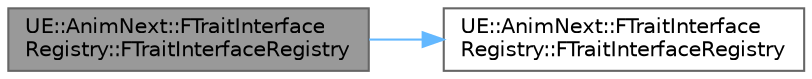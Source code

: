 digraph "UE::AnimNext::FTraitInterfaceRegistry::FTraitInterfaceRegistry"
{
 // INTERACTIVE_SVG=YES
 // LATEX_PDF_SIZE
  bgcolor="transparent";
  edge [fontname=Helvetica,fontsize=10,labelfontname=Helvetica,labelfontsize=10];
  node [fontname=Helvetica,fontsize=10,shape=box,height=0.2,width=0.4];
  rankdir="LR";
  Node1 [id="Node000001",label="UE::AnimNext::FTraitInterface\lRegistry::FTraitInterfaceRegistry",height=0.2,width=0.4,color="gray40", fillcolor="grey60", style="filled", fontcolor="black",tooltip=" "];
  Node1 -> Node2 [id="edge1_Node000001_Node000002",color="steelblue1",style="solid",tooltip=" "];
  Node2 [id="Node000002",label="UE::AnimNext::FTraitInterface\lRegistry::FTraitInterfaceRegistry",height=0.2,width=0.4,color="grey40", fillcolor="white", style="filled",URL="$de/d6f/structUE_1_1AnimNext_1_1FTraitInterfaceRegistry.html#a8fd2afdec124f6110aac232aad30edd5",tooltip=" "];
}
